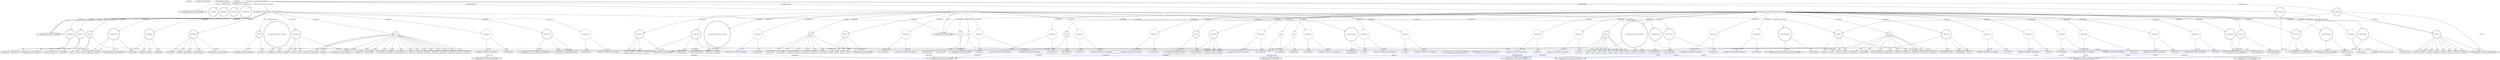 digraph {
baseInfo[graphId=204,category="extension_graph",isAnonymous=false,possibleRelation=true]
frameworkRelatedTypesInfo[0="com.google.gwt.user.client.ui.AbsolutePanel"]
possibleCollaborationsInfo[0="204~CLIENT_METHOD_DECLARATION-INSTANTIATION-~com.google.gwt.user.client.ui.AbsolutePanel ~com.google.gwt.user.cellview.client.TextColumn ~false~true",1="204~CLIENT_METHOD_DECLARATION-INSTANTIATION-~com.google.gwt.user.client.ui.AbsolutePanel ~com.google.gwt.cell.client.FieldUpdater ~false~true",2="204~CLIENT_METHOD_DECLARATION-INSTANTIATION-CLIENT_METHOD_DECLARATION-INSTANTIATION-CLIENT_METHOD_DECLARATION-INSTANTIATION-~com.google.gwt.user.client.ui.AbsolutePanel ~com.google.gwt.cell.client.HasCell ~false~false",3="204~CLIENT_METHOD_DECLARATION-INSTANTIATION-~com.google.gwt.user.client.ui.AbsolutePanel ~com.google.gwt.event.dom.client.ClickHandler ~false~true",4="204~CLIENT_METHOD_DECLARATION-INSTANTIATION-~com.google.gwt.user.client.ui.AbsolutePanel ~com.google.gwt.cell.client.ActionCell.Delegate ~false~true",5="204~CLIENT_METHOD_DECLARATION-INSTANTIATION-~com.google.gwt.user.client.ui.AbsolutePanel ~com.google.gwt.user.client.rpc.AsyncCallback ~false~true",6="204~CLIENT_METHOD_DECLARATION-INSTANTIATION-~com.google.gwt.user.client.ui.AbsolutePanel ~com.google.gwt.user.cellview.client.Column ~false~true"]
locationInfo[projectName="MainMain-ChatCafeine",filePath="/MainMain-ChatCafeine/ChatCafeine-master/ChatCafeine/src/sources/client/vue/administration/AdminPanel.java",contextSignature="AdminPanel",graphId="204"]
0[label="sources.client.vue.administration.AdminPanel",vertexType="ROOT_CLIENT_CLASS_DECLARATION",isFrameworkType=false,color=red]
1[label="com.google.gwt.user.client.ui.AbsolutePanel",vertexType="FRAMEWORK_CLASS_TYPE",isFrameworkType=true,peripheries=2]
2[label="addSallePan",vertexType="FIELD_DECLARATION",isFrameworkType=true,peripheries=2,shape=circle]
3[label="com.google.gwt.user.client.ui.SimplePanel",vertexType="FRAMEWORK_CLASS_TYPE",isFrameworkType=true,peripheries=2]
4[label="droitColumn",vertexType="FIELD_DECLARATION",isFrameworkType=true,peripheries=2,shape=circle]
5[label="com.google.gwt.user.cellview.client.Column",vertexType="FRAMEWORK_CLASS_TYPE",isFrameworkType=true,peripheries=2]
6[label="listSallePan",vertexType="FIELD_DECLARATION",isFrameworkType=true,peripheries=2,shape=circle]
8[label="listUserPan",vertexType="FIELD_DECLARATION",isFrameworkType=true,peripheries=2,shape=circle]
10[label="presentationPan",vertexType="FIELD_DECLARATION",isFrameworkType=true,peripheries=2,shape=circle]
12[label="stackPanel",vertexType="FIELD_DECLARATION",isFrameworkType=true,peripheries=2,shape=circle]
13[label="com.google.gwt.user.client.ui.StackLayoutPanel",vertexType="FRAMEWORK_CLASS_TYPE",isFrameworkType=true,peripheries=2]
69[label="com.google.gwt.user.client.ui.Widget creerListeSallePanel()",vertexType="CLIENT_METHOD_DECLARATION",isFrameworkType=false,shape=box]
70[label="com.google.gwt.user.client.ui.Widget",vertexType="FRAMEWORK_CLASS_TYPE",isFrameworkType=true,peripheries=2]
71[label="_:com.google.gwt.user.client.ui.UIObject",vertexType="VARIABLE_EXPRESION",isFrameworkType=true,peripheries=2,shape=circle]
73[label="com.google.gwt.user.client.ui.UIObject",vertexType="FRAMEWORK_CLASS_TYPE",isFrameworkType=true,peripheries=2]
72[label="setWidth()",vertexType="INSIDE_CALL",isFrameworkType=true,peripheries=2,shape=box]
75[label="setHeight()",vertexType="INSIDE_CALL",isFrameworkType=true,peripheries=2,shape=box]
76[label="listSallePan",vertexType="VARIABLE_EXPRESION",isFrameworkType=true,peripheries=2,shape=circle]
77[label="isVisible()",vertexType="INSIDE_CALL",isFrameworkType=true,peripheries=2,shape=box]
80[label="setTitle()",vertexType="INSIDE_CALL",isFrameworkType=true,peripheries=2,shape=box]
82[label="table",vertexType="VARIABLE_EXPRESION",isFrameworkType=true,peripheries=2,shape=circle]
83[label="com.google.gwt.user.cellview.client.CellTable",vertexType="FRAMEWORK_CLASS_TYPE",isFrameworkType=true,peripheries=2]
81[label="new CellTable()",vertexType="CONSTRUCTOR_CALL",isFrameworkType=true,peripheries=2]
85[label="anonymous26",vertexType="VARIABLE_EXPRESION",isFrameworkType=false,shape=circle]
86[label="REFERENCE_ANONYMOUS_DECLARATION",vertexType="REFERENCE_ANONYMOUS_DECLARATION",isFrameworkType=false,color=blue]
87[label="com.google.gwt.user.client.rpc.AsyncCallback",vertexType="FRAMEWORK_INTERFACE_TYPE",isFrameworkType=true,peripheries=2]
84[label="new AsyncCallback()",vertexType="CONSTRUCTOR_CALL",isFrameworkType=false]
88[label="Window",vertexType="VARIABLE_EXPRESION",isFrameworkType=true,peripheries=2,shape=circle]
90[label="com.google.gwt.user.client.Window",vertexType="FRAMEWORK_CLASS_TYPE",isFrameworkType=true,peripheries=2]
89[label="alert()",vertexType="INSIDE_CALL",isFrameworkType=true,peripheries=2,shape=box]
92[label="dataProvider",vertexType="VARIABLE_EXPRESION",isFrameworkType=true,peripheries=2,shape=circle]
93[label="com.google.gwt.view.client.ListDataProvider",vertexType="FRAMEWORK_CLASS_TYPE",isFrameworkType=true,peripheries=2]
91[label="new ListDataProvider()",vertexType="CONSTRUCTOR_CALL",isFrameworkType=true,peripheries=2]
95[label="addDataDisplay()",vertexType="INSIDE_CALL",isFrameworkType=true,peripheries=2,shape=box]
97[label="getList()",vertexType="INSIDE_CALL",isFrameworkType=true,peripheries=2,shape=box]
99[label="columnSortHandler",vertexType="VARIABLE_EXPRESION",isFrameworkType=true,peripheries=2,shape=circle]
100[label="com.google.gwt.user.cellview.client.ColumnSortEvent.ListHandler",vertexType="FRAMEWORK_CLASS_TYPE",isFrameworkType=true,peripheries=2]
98[label="new ListHandler()",vertexType="CONSTRUCTOR_CALL",isFrameworkType=true,peripheries=2]
102[label="addColumnSortHandler()",vertexType="INSIDE_CALL",isFrameworkType=true,peripheries=2,shape=box]
104[label="VAR33",vertexType="VARIABLE_EXPRESION",isFrameworkType=true,peripheries=2,shape=circle]
105[label="com.google.gwt.cell.client.ActionCell",vertexType="FRAMEWORK_CLASS_TYPE",isFrameworkType=true,peripheries=2]
103[label="new ActionCell()",vertexType="CONSTRUCTOR_CALL",isFrameworkType=true,peripheries=2]
107[label="VAR34",vertexType="VARIABLE_EXPRESION",isFrameworkType=false,shape=circle]
108[label="",vertexType="REFERENCE_CLIENT_CLASS_DECLARATION",isFrameworkType=false,color=blue]
109[label="com.google.gwt.cell.client.HasCell",vertexType="FRAMEWORK_INTERFACE_TYPE",isFrameworkType=true,peripheries=2]
106[label="new HasCellImpl()",vertexType="CONSTRUCTOR_CALL",isFrameworkType=false]
111[label="anonymous35",vertexType="VARIABLE_EXPRESION",isFrameworkType=false,shape=circle]
112[label="REFERENCE_ANONYMOUS_DECLARATION",vertexType="REFERENCE_ANONYMOUS_DECLARATION",isFrameworkType=false,color=blue]
113[label="com.google.gwt.cell.client.ActionCell.Delegate",vertexType="FRAMEWORK_INTERFACE_TYPE",isFrameworkType=true,peripheries=2]
110[label="new Delegate()",vertexType="CONSTRUCTOR_CALL",isFrameworkType=false]
115[label="anonymous36",vertexType="VARIABLE_EXPRESION",isFrameworkType=false,shape=circle]
116[label="REFERENCE_ANONYMOUS_DECLARATION",vertexType="REFERENCE_ANONYMOUS_DECLARATION",isFrameworkType=false,color=blue]
114[label="new AsyncCallback()",vertexType="CONSTRUCTOR_CALL",isFrameworkType=false]
119[label="alert()",vertexType="INSIDE_CALL",isFrameworkType=true,peripheries=2,shape=box]
121[label="alert()",vertexType="INSIDE_CALL",isFrameworkType=true,peripheries=2,shape=box]
123[label="alert()",vertexType="INSIDE_CALL",isFrameworkType=true,peripheries=2,shape=box]
124[label="stackPanel",vertexType="VARIABLE_EXPRESION",isFrameworkType=true,peripheries=2,shape=circle]
125[label="remove()",vertexType="INSIDE_CALL",isFrameworkType=true,peripheries=2,shape=box]
128[label="remove()",vertexType="INSIDE_CALL",isFrameworkType=true,peripheries=2,shape=box]
130[label="remove()",vertexType="INSIDE_CALL",isFrameworkType=true,peripheries=2,shape=box]
132[label="remove()",vertexType="INSIDE_CALL",isFrameworkType=true,peripheries=2,shape=box]
134[label="principaleColumn",vertexType="VARIABLE_EXPRESION",isFrameworkType=true,peripheries=2,shape=circle]
135[label="com.google.gwt.cell.client.CompositeCell",vertexType="FRAMEWORK_CLASS_TYPE",isFrameworkType=true,peripheries=2]
133[label="new CompositeCell()",vertexType="CONSTRUCTOR_CALL",isFrameworkType=true,peripheries=2]
137[label="numberColumn",vertexType="VARIABLE_EXPRESION",isFrameworkType=true,peripheries=2,shape=circle]
138[label="com.google.gwt.cell.client.NumberCell",vertexType="FRAMEWORK_CLASS_TYPE",isFrameworkType=true,peripheries=2]
136[label="new NumberCell()",vertexType="CONSTRUCTOR_CALL",isFrameworkType=true,peripheries=2]
140[label="addColumn()",vertexType="INSIDE_CALL",isFrameworkType=true,peripheries=2,shape=box]
142[label="anonymous47",vertexType="VARIABLE_EXPRESION",isFrameworkType=false,shape=circle]
143[label="REFERENCE_ANONYMOUS_DECLARATION",vertexType="REFERENCE_ANONYMOUS_DECLARATION",isFrameworkType=false,color=blue]
144[label="com.google.gwt.user.cellview.client.TextColumn",vertexType="FRAMEWORK_CLASS_TYPE",isFrameworkType=true,peripheries=2]
141[label="new TextColumn()",vertexType="CONSTRUCTOR_CALL",isFrameworkType=false]
146[label="addColumn()",vertexType="INSIDE_CALL",isFrameworkType=true,peripheries=2,shape=box]
148[label="anonymous49",vertexType="VARIABLE_EXPRESION",isFrameworkType=false,shape=circle]
149[label="REFERENCE_ANONYMOUS_DECLARATION",vertexType="REFERENCE_ANONYMOUS_DECLARATION",isFrameworkType=false,color=blue]
147[label="new TextColumn()",vertexType="CONSTRUCTOR_CALL",isFrameworkType=false]
152[label="addColumn()",vertexType="INSIDE_CALL",isFrameworkType=true,peripheries=2,shape=box]
154[label="anonymous51",vertexType="VARIABLE_EXPRESION",isFrameworkType=false,shape=circle]
155[label="REFERENCE_ANONYMOUS_DECLARATION",vertexType="REFERENCE_ANONYMOUS_DECLARATION",isFrameworkType=false,color=blue]
153[label="new Column()",vertexType="CONSTRUCTOR_CALL",isFrameworkType=false]
158[label="addColumn()",vertexType="INSIDE_CALL",isFrameworkType=true,peripheries=2,shape=box]
160[label="anonymous53",vertexType="VARIABLE_EXPRESION",isFrameworkType=false,shape=circle]
161[label="REFERENCE_ANONYMOUS_DECLARATION",vertexType="REFERENCE_ANONYMOUS_DECLARATION",isFrameworkType=false,color=blue]
159[label="new Column()",vertexType="CONSTRUCTOR_CALL",isFrameworkType=false]
164[label="add()",vertexType="INSIDE_CALL",isFrameworkType=true,peripheries=2,shape=box]
165[label="com.google.gwt.user.client.ui.Widget creerListeUserPanel()",vertexType="CLIENT_METHOD_DECLARATION",isFrameworkType=false,shape=box]
167[label="_:com.google.gwt.user.client.ui.UIObject",vertexType="VARIABLE_EXPRESION",isFrameworkType=true,peripheries=2,shape=circle]
168[label="setWidth()",vertexType="INSIDE_CALL",isFrameworkType=true,peripheries=2,shape=box]
171[label="setHeight()",vertexType="INSIDE_CALL",isFrameworkType=true,peripheries=2,shape=box]
172[label="listUserPan",vertexType="VARIABLE_EXPRESION",isFrameworkType=true,peripheries=2,shape=circle]
173[label="isVisible()",vertexType="INSIDE_CALL",isFrameworkType=true,peripheries=2,shape=box]
176[label="setTitle()",vertexType="INSIDE_CALL",isFrameworkType=true,peripheries=2,shape=box]
178[label="table",vertexType="VARIABLE_EXPRESION",isFrameworkType=true,peripheries=2,shape=circle]
177[label="new CellTable()",vertexType="CONSTRUCTOR_CALL",isFrameworkType=true,peripheries=2]
181[label="anonymous60",vertexType="VARIABLE_EXPRESION",isFrameworkType=false,shape=circle]
182[label="REFERENCE_ANONYMOUS_DECLARATION",vertexType="REFERENCE_ANONYMOUS_DECLARATION",isFrameworkType=false,color=blue]
180[label="new AsyncCallback()",vertexType="CONSTRUCTOR_CALL",isFrameworkType=false]
184[label="Window",vertexType="VARIABLE_EXPRESION",isFrameworkType=true,peripheries=2,shape=circle]
185[label="alert()",vertexType="INSIDE_CALL",isFrameworkType=true,peripheries=2,shape=box]
188[label="alert()",vertexType="INSIDE_CALL",isFrameworkType=true,peripheries=2,shape=box]
190[label="dataProvider",vertexType="VARIABLE_EXPRESION",isFrameworkType=true,peripheries=2,shape=circle]
189[label="new ListDataProvider()",vertexType="CONSTRUCTOR_CALL",isFrameworkType=true,peripheries=2]
193[label="addDataDisplay()",vertexType="INSIDE_CALL",isFrameworkType=true,peripheries=2,shape=box]
195[label="getList()",vertexType="INSIDE_CALL",isFrameworkType=true,peripheries=2,shape=box]
197[label="columnSortHandler",vertexType="VARIABLE_EXPRESION",isFrameworkType=true,peripheries=2,shape=circle]
196[label="new ListHandler()",vertexType="CONSTRUCTOR_CALL",isFrameworkType=true,peripheries=2]
200[label="addColumnSortHandler()",vertexType="INSIDE_CALL",isFrameworkType=true,peripheries=2,shape=box]
202[label="VAR68",vertexType="VARIABLE_EXPRESION",isFrameworkType=true,peripheries=2,shape=circle]
201[label="new ActionCell()",vertexType="CONSTRUCTOR_CALL",isFrameworkType=true,peripheries=2]
205[label="VAR69",vertexType="VARIABLE_EXPRESION",isFrameworkType=false,shape=circle]
204[label="new HasCellImpl()",vertexType="CONSTRUCTOR_CALL",isFrameworkType=false]
208[label="anonymous70",vertexType="VARIABLE_EXPRESION",isFrameworkType=false,shape=circle]
209[label="REFERENCE_ANONYMOUS_DECLARATION",vertexType="REFERENCE_ANONYMOUS_DECLARATION",isFrameworkType=false,color=blue]
207[label="new Delegate()",vertexType="CONSTRUCTOR_CALL",isFrameworkType=false]
212[label="anonymous71",vertexType="VARIABLE_EXPRESION",isFrameworkType=false,shape=circle]
213[label="REFERENCE_ANONYMOUS_DECLARATION",vertexType="REFERENCE_ANONYMOUS_DECLARATION",isFrameworkType=false,color=blue]
211[label="new AsyncCallback()",vertexType="CONSTRUCTOR_CALL",isFrameworkType=false]
216[label="alert()",vertexType="INSIDE_CALL",isFrameworkType=true,peripheries=2,shape=box]
218[label="alert()",vertexType="INSIDE_CALL",isFrameworkType=true,peripheries=2,shape=box]
220[label="alert()",vertexType="INSIDE_CALL",isFrameworkType=true,peripheries=2,shape=box]
221[label="stackPanel",vertexType="VARIABLE_EXPRESION",isFrameworkType=true,peripheries=2,shape=circle]
222[label="remove()",vertexType="INSIDE_CALL",isFrameworkType=true,peripheries=2,shape=box]
225[label="remove()",vertexType="INSIDE_CALL",isFrameworkType=true,peripheries=2,shape=box]
227[label="remove()",vertexType="INSIDE_CALL",isFrameworkType=true,peripheries=2,shape=box]
229[label="remove()",vertexType="INSIDE_CALL",isFrameworkType=true,peripheries=2,shape=box]
231[label="pseudoColumn",vertexType="VARIABLE_EXPRESION",isFrameworkType=true,peripheries=2,shape=circle]
230[label="new CompositeCell()",vertexType="CONSTRUCTOR_CALL",isFrameworkType=true,peripheries=2]
234[label="addColumn()",vertexType="INSIDE_CALL",isFrameworkType=true,peripheries=2,shape=box]
236[label="anonymous81",vertexType="VARIABLE_EXPRESION",isFrameworkType=false,shape=circle]
237[label="REFERENCE_ANONYMOUS_DECLARATION",vertexType="REFERENCE_ANONYMOUS_DECLARATION",isFrameworkType=false,color=blue]
235[label="new TextColumn()",vertexType="CONSTRUCTOR_CALL",isFrameworkType=false]
240[label="nbEjectionColumn",vertexType="VARIABLE_EXPRESION",isFrameworkType=true,peripheries=2,shape=circle]
239[label="new NumberCell()",vertexType="CONSTRUCTOR_CALL",isFrameworkType=true,peripheries=2]
243[label="addColumn()",vertexType="INSIDE_CALL",isFrameworkType=true,peripheries=2,shape=box]
245[label="anonymous84",vertexType="VARIABLE_EXPRESION",isFrameworkType=false,shape=circle]
246[label="REFERENCE_ANONYMOUS_DECLARATION",vertexType="REFERENCE_ANONYMOUS_DECLARATION",isFrameworkType=false,color=blue]
244[label="new Column()",vertexType="CONSTRUCTOR_CALL",isFrameworkType=false]
249[label="nbBanniColumn",vertexType="VARIABLE_EXPRESION",isFrameworkType=true,peripheries=2,shape=circle]
248[label="new NumberCell()",vertexType="CONSTRUCTOR_CALL",isFrameworkType=true,peripheries=2]
252[label="addColumn()",vertexType="INSIDE_CALL",isFrameworkType=true,peripheries=2,shape=box]
254[label="anonymous87",vertexType="VARIABLE_EXPRESION",isFrameworkType=false,shape=circle]
255[label="REFERENCE_ANONYMOUS_DECLARATION",vertexType="REFERENCE_ANONYMOUS_DECLARATION",isFrameworkType=false,color=blue]
253[label="new Column()",vertexType="CONSTRUCTOR_CALL",isFrameworkType=false]
258[label="dColumn",vertexType="VARIABLE_EXPRESION",isFrameworkType=true,peripheries=2,shape=circle]
259[label="com.google.gwt.cell.client.SelectionCell",vertexType="FRAMEWORK_CLASS_TYPE",isFrameworkType=true,peripheries=2]
257[label="new SelectionCell()",vertexType="CONSTRUCTOR_CALL",isFrameworkType=true,peripheries=2]
261[label="anonymous89",vertexType="VARIABLE_EXPRESION",isFrameworkType=false,shape=circle]
262[label="REFERENCE_ANONYMOUS_DECLARATION",vertexType="REFERENCE_ANONYMOUS_DECLARATION",isFrameworkType=false,color=blue]
260[label="new Column()",vertexType="CONSTRUCTOR_CALL",isFrameworkType=false]
265[label="addColumn()",vertexType="INSIDE_CALL",isFrameworkType=true,peripheries=2,shape=box]
266[label="droitColumn",vertexType="VARIABLE_EXPRESION",isFrameworkType=true,peripheries=2,shape=circle]
267[label="setFieldUpdater()",vertexType="INSIDE_CALL",isFrameworkType=true,peripheries=2,shape=box]
270[label="anonymous92",vertexType="VARIABLE_EXPRESION",isFrameworkType=false,shape=circle]
271[label="REFERENCE_ANONYMOUS_DECLARATION",vertexType="REFERENCE_ANONYMOUS_DECLARATION",isFrameworkType=false,color=blue]
272[label="com.google.gwt.cell.client.FieldUpdater",vertexType="FRAMEWORK_INTERFACE_TYPE",isFrameworkType=true,peripheries=2]
269[label="new FieldUpdater()",vertexType="CONSTRUCTOR_CALL",isFrameworkType=false]
274[label="VAR93",vertexType="VARIABLE_EXPRESION",isFrameworkType=false,shape=circle]
273[label="new HasCellImpl()",vertexType="CONSTRUCTOR_CALL",isFrameworkType=false]
277[label="anonymous94",vertexType="VARIABLE_EXPRESION",isFrameworkType=false,shape=circle]
278[label="REFERENCE_ANONYMOUS_DECLARATION",vertexType="REFERENCE_ANONYMOUS_DECLARATION",isFrameworkType=false,color=blue]
276[label="new Delegate()",vertexType="CONSTRUCTOR_CALL",isFrameworkType=false]
281[label="setFieldUpdater()",vertexType="INSIDE_CALL",isFrameworkType=true,peripheries=2,shape=box]
283[label="anonymous96",vertexType="VARIABLE_EXPRESION",isFrameworkType=false,shape=circle]
284[label="REFERENCE_ANONYMOUS_DECLARATION",vertexType="REFERENCE_ANONYMOUS_DECLARATION",isFrameworkType=false,color=blue]
282[label="new FieldUpdater()",vertexType="CONSTRUCTOR_CALL",isFrameworkType=false]
287[label="anonymous97",vertexType="VARIABLE_EXPRESION",isFrameworkType=false,shape=circle]
288[label="REFERENCE_ANONYMOUS_DECLARATION",vertexType="REFERENCE_ANONYMOUS_DECLARATION",isFrameworkType=false,color=blue]
286[label="new AsyncCallback()",vertexType="CONSTRUCTOR_CALL",isFrameworkType=false]
291[label="alert()",vertexType="INSIDE_CALL",isFrameworkType=true,peripheries=2,shape=box]
293[label="alert()",vertexType="INSIDE_CALL",isFrameworkType=true,peripheries=2,shape=box]
295[label="alert()",vertexType="INSIDE_CALL",isFrameworkType=true,peripheries=2,shape=box]
297[label="remove()",vertexType="INSIDE_CALL",isFrameworkType=true,peripheries=2,shape=box]
299[label="remove()",vertexType="INSIDE_CALL",isFrameworkType=true,peripheries=2,shape=box]
301[label="remove()",vertexType="INSIDE_CALL",isFrameworkType=true,peripheries=2,shape=box]
303[label="remove()",vertexType="INSIDE_CALL",isFrameworkType=true,peripheries=2,shape=box]
305[label="mColumn2",vertexType="VARIABLE_EXPRESION",isFrameworkType=true,peripheries=2,shape=circle]
304[label="new CompositeCell()",vertexType="CONSTRUCTOR_CALL",isFrameworkType=true,peripheries=2]
308[label="anonymous106",vertexType="VARIABLE_EXPRESION",isFrameworkType=false,shape=circle]
309[label="REFERENCE_ANONYMOUS_DECLARATION",vertexType="REFERENCE_ANONYMOUS_DECLARATION",isFrameworkType=false,color=blue]
307[label="new Column()",vertexType="CONSTRUCTOR_CALL",isFrameworkType=false]
312[label="addColumn()",vertexType="INSIDE_CALL",isFrameworkType=true,peripheries=2,shape=box]
314[label="anonymous108",vertexType="VARIABLE_EXPRESION",isFrameworkType=false,shape=circle]
315[label="REFERENCE_ANONYMOUS_DECLARATION",vertexType="REFERENCE_ANONYMOUS_DECLARATION",isFrameworkType=false,color=blue]
313[label="new TextColumn()",vertexType="CONSTRUCTOR_CALL",isFrameworkType=false]
318[label="addColumn()",vertexType="INSIDE_CALL",isFrameworkType=true,peripheries=2,shape=box]
320[label="addColumn()",vertexType="INSIDE_CALL",isFrameworkType=true,peripheries=2,shape=box]
322[label="anonymous111",vertexType="VARIABLE_EXPRESION",isFrameworkType=false,shape=circle]
323[label="REFERENCE_ANONYMOUS_DECLARATION",vertexType="REFERENCE_ANONYMOUS_DECLARATION",isFrameworkType=false,color=blue]
321[label="new Column()",vertexType="CONSTRUCTOR_CALL",isFrameworkType=false]
326[label="add()",vertexType="INSIDE_CALL",isFrameworkType=true,peripheries=2,shape=box]
327[label="com.google.gwt.user.client.ui.Widget creerCreateRoomPanel()",vertexType="CLIENT_METHOD_DECLARATION",isFrameworkType=false,shape=box]
329[label="_:com.google.gwt.user.client.ui.UIObject",vertexType="VARIABLE_EXPRESION",isFrameworkType=true,peripheries=2,shape=circle]
330[label="setWidth()",vertexType="INSIDE_CALL",isFrameworkType=true,peripheries=2,shape=box]
333[label="setHeight()",vertexType="INSIDE_CALL",isFrameworkType=true,peripheries=2,shape=box]
334[label="addSallePan",vertexType="VARIABLE_EXPRESION",isFrameworkType=true,peripheries=2,shape=circle]
335[label="isVisible()",vertexType="INSIDE_CALL",isFrameworkType=true,peripheries=2,shape=box]
338[label="setTitle()",vertexType="INSIDE_CALL",isFrameworkType=true,peripheries=2,shape=box]
340[label="layout",vertexType="VARIABLE_EXPRESION",isFrameworkType=true,peripheries=2,shape=circle]
341[label="com.google.gwt.user.client.ui.FlexTable",vertexType="FRAMEWORK_CLASS_TYPE",isFrameworkType=true,peripheries=2]
339[label="new FlexTable()",vertexType="CONSTRUCTOR_CALL",isFrameworkType=true,peripheries=2]
343[label="setCellSpacing()",vertexType="INSIDE_CALL",isFrameworkType=true,peripheries=2,shape=box]
345[label="setWidth()",vertexType="INSIDE_CALL",isFrameworkType=true,peripheries=2,shape=box]
347[label="setHeight()",vertexType="INSIDE_CALL",isFrameworkType=true,peripheries=2,shape=box]
349[label="getFlexCellFormatter()",vertexType="INSIDE_CALL",isFrameworkType=true,peripheries=2,shape=box]
351[label="setHTML()",vertexType="INSIDE_CALL",isFrameworkType=true,peripheries=2,shape=box]
352[label="cellFormatter",vertexType="VARIABLE_EXPRESION",isFrameworkType=true,peripheries=2,shape=circle]
354[label="com.google.gwt.user.client.ui.FlexTable.FlexCellFormatter",vertexType="FRAMEWORK_CLASS_TYPE",isFrameworkType=true,peripheries=2]
353[label="setColSpan()",vertexType="INSIDE_CALL",isFrameworkType=true,peripheries=2,shape=box]
356[label="setHorizontalAlignment()",vertexType="INSIDE_CALL",isFrameworkType=true,peripheries=2,shape=box]
358[label="error2HTML",vertexType="VARIABLE_EXPRESION",isFrameworkType=true,peripheries=2,shape=circle]
359[label="com.google.gwt.user.client.ui.HTML",vertexType="FRAMEWORK_CLASS_TYPE",isFrameworkType=true,peripheries=2]
357[label="new HTML()",vertexType="CONSTRUCTOR_CALL",isFrameworkType=true,peripheries=2]
361[label="nomSalle2Box",vertexType="VARIABLE_EXPRESION",isFrameworkType=true,peripheries=2,shape=circle]
362[label="com.google.gwt.user.client.ui.TextBox",vertexType="FRAMEWORK_CLASS_TYPE",isFrameworkType=true,peripheries=2]
360[label="new TextBox()",vertexType="CONSTRUCTOR_CALL",isFrameworkType=true,peripheries=2]
364[label="theme2Box",vertexType="VARIABLE_EXPRESION",isFrameworkType=true,peripheries=2,shape=circle]
363[label="new TextBox()",vertexType="CONSTRUCTOR_CALL",isFrameworkType=true,peripheries=2]
367[label="description2Box",vertexType="VARIABLE_EXPRESION",isFrameworkType=true,peripheries=2,shape=circle]
366[label="new TextBox()",vertexType="CONSTRUCTOR_CALL",isFrameworkType=true,peripheries=2]
370[label="nbPlaceBox",vertexType="VARIABLE_EXPRESION",isFrameworkType=true,peripheries=2,shape=circle]
371[label="com.google.gwt.user.client.ui.ListBox",vertexType="FRAMEWORK_CLASS_TYPE",isFrameworkType=true,peripheries=2]
369[label="new ListBox()",vertexType="CONSTRUCTOR_CALL",isFrameworkType=true,peripheries=2]
373[label="addItem()",vertexType="INSIDE_CALL",isFrameworkType=true,peripheries=2,shape=box]
375[label="setHTML()",vertexType="INSIDE_CALL",isFrameworkType=true,peripheries=2,shape=box]
377[label="setWidget()",vertexType="INSIDE_CALL",isFrameworkType=true,peripheries=2,shape=box]
379[label="setHTML()",vertexType="INSIDE_CALL",isFrameworkType=true,peripheries=2,shape=box]
381[label="setWidget()",vertexType="INSIDE_CALL",isFrameworkType=true,peripheries=2,shape=box]
383[label="setHTML()",vertexType="INSIDE_CALL",isFrameworkType=true,peripheries=2,shape=box]
385[label="setWidget()",vertexType="INSIDE_CALL",isFrameworkType=true,peripheries=2,shape=box]
387[label="setHTML()",vertexType="INSIDE_CALL",isFrameworkType=true,peripheries=2,shape=box]
389[label="setWidget()",vertexType="INSIDE_CALL",isFrameworkType=true,peripheries=2,shape=box]
391[label="setWidget()",vertexType="INSIDE_CALL",isFrameworkType=true,peripheries=2,shape=box]
393[label="VAR140",vertexType="VARIABLE_EXPRESION",isFrameworkType=true,peripheries=2,shape=circle]
394[label="com.google.gwt.user.client.ui.Button",vertexType="FRAMEWORK_CLASS_TYPE",isFrameworkType=true,peripheries=2]
392[label="new Button()",vertexType="CONSTRUCTOR_CALL",isFrameworkType=true,peripheries=2]
396[label="anonymous141",vertexType="VARIABLE_EXPRESION",isFrameworkType=false,shape=circle]
397[label="REFERENCE_ANONYMOUS_DECLARATION",vertexType="REFERENCE_ANONYMOUS_DECLARATION",isFrameworkType=false,color=blue]
398[label="com.google.gwt.event.dom.client.ClickHandler",vertexType="FRAMEWORK_INTERFACE_TYPE",isFrameworkType=true,peripheries=2]
395[label="new ClickHandler()",vertexType="CONSTRUCTOR_CALL",isFrameworkType=false]
400[label="getItemText()",vertexType="INSIDE_CALL",isFrameworkType=true,peripheries=2,shape=box]
402[label="getSelectedIndex()",vertexType="INSIDE_CALL",isFrameworkType=true,peripheries=2,shape=box]
404[label="getText()",vertexType="INSIDE_CALL",isFrameworkType=true,peripheries=2,shape=box]
406[label="getText()",vertexType="INSIDE_CALL",isFrameworkType=true,peripheries=2,shape=box]
408[label="getText()",vertexType="INSIDE_CALL",isFrameworkType=true,peripheries=2,shape=box]
410[label="anonymous147",vertexType="VARIABLE_EXPRESION",isFrameworkType=false,shape=circle]
411[label="REFERENCE_ANONYMOUS_DECLARATION",vertexType="REFERENCE_ANONYMOUS_DECLARATION",isFrameworkType=false,color=blue]
409[label="new AsyncCallback()",vertexType="CONSTRUCTOR_CALL",isFrameworkType=false]
413[label="Window",vertexType="VARIABLE_EXPRESION",isFrameworkType=true,peripheries=2,shape=circle]
414[label="alert()",vertexType="INSIDE_CALL",isFrameworkType=true,peripheries=2,shape=box]
417[label="alert()",vertexType="INSIDE_CALL",isFrameworkType=true,peripheries=2,shape=box]
419[label="alert()",vertexType="INSIDE_CALL",isFrameworkType=true,peripheries=2,shape=box]
421[label="setHTML()",vertexType="INSIDE_CALL",isFrameworkType=true,peripheries=2,shape=box]
423[label="getText()",vertexType="INSIDE_CALL",isFrameworkType=true,peripheries=2,shape=box]
425[label="getText()",vertexType="INSIDE_CALL",isFrameworkType=true,peripheries=2,shape=box]
427[label="getText()",vertexType="INSIDE_CALL",isFrameworkType=true,peripheries=2,shape=box]
429[label="setWidget()",vertexType="INSIDE_CALL",isFrameworkType=true,peripheries=2,shape=box]
431[label="add()",vertexType="INSIDE_CALL",isFrameworkType=true,peripheries=2,shape=box]
0->1[label="EXTEND",color=red]
0->2[label="DECLARE_FIELD"]
2->3[label="OF_TYPE"]
0->4[label="DECLARE_FIELD"]
4->5[label="OF_TYPE"]
0->6[label="DECLARE_FIELD"]
6->3[label="OF_TYPE"]
0->8[label="DECLARE_FIELD"]
8->3[label="OF_TYPE"]
0->10[label="DECLARE_FIELD"]
10->3[label="OF_TYPE"]
0->12[label="DECLARE_FIELD"]
12->13[label="OF_TYPE"]
0->69[label="DECLARE_METHOD"]
69->70[label="RETURN"]
69->71[label="INSTANTIATE"]
71->73[label="OF_TYPE"]
71->72[label="CALL"]
71->75[label="CALL"]
69->76[label="INSTANTIATE"]
76->73[label="OF_TYPE"]
76->77[label="CALL"]
76->80[label="CALL"]
69->82[label="INSTANTIATE"]
82->83[label="OF_TYPE"]
82->81[label="CALL"]
69->85[label="INSTANTIATE"]
86->87[label="IMPLEMENT",color=blue]
85->86[label="OF_TYPE"]
85->84[label="CALL"]
69->88[label="INSTANTIATE"]
88->90[label="OF_TYPE"]
88->89[label="CALL"]
69->92[label="INSTANTIATE"]
92->93[label="OF_TYPE"]
92->91[label="CALL"]
92->95[label="CALL"]
92->97[label="CALL"]
69->99[label="INSTANTIATE"]
99->100[label="OF_TYPE"]
99->98[label="CALL"]
82->102[label="CALL"]
69->104[label="INSTANTIATE"]
104->105[label="OF_TYPE"]
104->103[label="CALL"]
69->107[label="INSTANTIATE"]
108->109[label="IMPLEMENT",color=blue]
107->108[label="OF_TYPE"]
107->106[label="CALL"]
69->111[label="INSTANTIATE"]
112->113[label="IMPLEMENT",color=blue]
111->112[label="OF_TYPE"]
111->110[label="CALL"]
69->115[label="INSTANTIATE"]
116->87[label="IMPLEMENT",color=blue]
115->116[label="OF_TYPE"]
115->114[label="CALL"]
88->119[label="CALL"]
88->121[label="CALL"]
88->123[label="CALL"]
69->124[label="INSTANTIATE"]
12->124[label="REFERENCE"]
124->13[label="OF_TYPE"]
124->125[label="CALL"]
124->128[label="CALL"]
124->130[label="CALL"]
124->132[label="CALL"]
69->134[label="INSTANTIATE"]
134->135[label="OF_TYPE"]
134->133[label="CALL"]
69->137[label="INSTANTIATE"]
137->138[label="OF_TYPE"]
137->136[label="CALL"]
82->140[label="CALL"]
69->142[label="INSTANTIATE"]
143->144[label="EXTEND",color=blue]
142->143[label="OF_TYPE"]
142->141[label="CALL"]
82->146[label="CALL"]
69->148[label="INSTANTIATE"]
149->144[label="EXTEND",color=blue]
148->149[label="OF_TYPE"]
148->147[label="CALL"]
82->152[label="CALL"]
69->154[label="INSTANTIATE"]
155->5[label="EXTEND",color=blue]
154->155[label="OF_TYPE"]
154->153[label="CALL"]
82->158[label="CALL"]
69->160[label="INSTANTIATE"]
161->5[label="EXTEND",color=blue]
160->161[label="OF_TYPE"]
160->159[label="CALL"]
76->164[label="CALL"]
0->165[label="DECLARE_METHOD"]
165->70[label="RETURN"]
165->167[label="INSTANTIATE"]
167->73[label="OF_TYPE"]
167->168[label="CALL"]
167->171[label="CALL"]
165->172[label="INSTANTIATE"]
172->73[label="OF_TYPE"]
172->173[label="CALL"]
172->176[label="CALL"]
165->178[label="INSTANTIATE"]
178->83[label="OF_TYPE"]
178->177[label="CALL"]
165->181[label="INSTANTIATE"]
182->87[label="IMPLEMENT",color=blue]
181->182[label="OF_TYPE"]
181->180[label="CALL"]
165->184[label="INSTANTIATE"]
184->90[label="OF_TYPE"]
184->185[label="CALL"]
184->188[label="CALL"]
165->190[label="INSTANTIATE"]
190->93[label="OF_TYPE"]
190->189[label="CALL"]
190->193[label="CALL"]
190->195[label="CALL"]
165->197[label="INSTANTIATE"]
197->100[label="OF_TYPE"]
197->196[label="CALL"]
178->200[label="CALL"]
165->202[label="INSTANTIATE"]
202->105[label="OF_TYPE"]
202->201[label="CALL"]
165->205[label="INSTANTIATE"]
205->108[label="OF_TYPE"]
205->204[label="CALL"]
165->208[label="INSTANTIATE"]
209->113[label="IMPLEMENT",color=blue]
208->209[label="OF_TYPE"]
208->207[label="CALL"]
165->212[label="INSTANTIATE"]
213->87[label="IMPLEMENT",color=blue]
212->213[label="OF_TYPE"]
212->211[label="CALL"]
184->216[label="CALL"]
184->218[label="CALL"]
184->220[label="CALL"]
165->221[label="INSTANTIATE"]
12->221[label="REFERENCE"]
221->13[label="OF_TYPE"]
221->222[label="CALL"]
221->225[label="CALL"]
221->227[label="CALL"]
221->229[label="CALL"]
165->231[label="INSTANTIATE"]
231->135[label="OF_TYPE"]
231->230[label="CALL"]
178->234[label="CALL"]
165->236[label="INSTANTIATE"]
237->144[label="EXTEND",color=blue]
236->237[label="OF_TYPE"]
236->235[label="CALL"]
165->240[label="INSTANTIATE"]
240->138[label="OF_TYPE"]
240->239[label="CALL"]
178->243[label="CALL"]
165->245[label="INSTANTIATE"]
246->5[label="EXTEND",color=blue]
245->246[label="OF_TYPE"]
245->244[label="CALL"]
165->249[label="INSTANTIATE"]
249->138[label="OF_TYPE"]
249->248[label="CALL"]
178->252[label="CALL"]
165->254[label="INSTANTIATE"]
255->5[label="EXTEND",color=blue]
254->255[label="OF_TYPE"]
254->253[label="CALL"]
165->258[label="INSTANTIATE"]
258->259[label="OF_TYPE"]
258->257[label="CALL"]
165->261[label="INSTANTIATE"]
262->5[label="EXTEND",color=blue]
261->262[label="OF_TYPE"]
261->260[label="CALL"]
178->265[label="CALL"]
165->266[label="INSTANTIATE"]
4->266[label="REFERENCE"]
266->5[label="OF_TYPE"]
266->267[label="CALL"]
165->270[label="INSTANTIATE"]
271->272[label="IMPLEMENT",color=blue]
270->271[label="OF_TYPE"]
270->269[label="CALL"]
165->274[label="INSTANTIATE"]
274->108[label="OF_TYPE"]
274->273[label="CALL"]
165->277[label="INSTANTIATE"]
278->113[label="IMPLEMENT",color=blue]
277->278[label="OF_TYPE"]
277->276[label="CALL"]
266->281[label="CALL"]
165->283[label="INSTANTIATE"]
284->272[label="IMPLEMENT",color=blue]
283->284[label="OF_TYPE"]
283->282[label="CALL"]
165->287[label="INSTANTIATE"]
288->87[label="IMPLEMENT",color=blue]
287->288[label="OF_TYPE"]
287->286[label="CALL"]
184->291[label="CALL"]
184->293[label="CALL"]
184->295[label="CALL"]
221->297[label="CALL"]
221->299[label="CALL"]
221->301[label="CALL"]
221->303[label="CALL"]
165->305[label="INSTANTIATE"]
305->135[label="OF_TYPE"]
305->304[label="CALL"]
165->308[label="INSTANTIATE"]
309->5[label="EXTEND",color=blue]
308->309[label="OF_TYPE"]
308->307[label="CALL"]
178->312[label="CALL"]
165->314[label="INSTANTIATE"]
315->144[label="EXTEND",color=blue]
314->315[label="OF_TYPE"]
314->313[label="CALL"]
178->318[label="CALL"]
178->320[label="CALL"]
165->322[label="INSTANTIATE"]
323->5[label="EXTEND",color=blue]
322->323[label="OF_TYPE"]
322->321[label="CALL"]
172->326[label="CALL"]
0->327[label="DECLARE_METHOD"]
327->70[label="RETURN"]
327->329[label="INSTANTIATE"]
329->73[label="OF_TYPE"]
329->330[label="CALL"]
329->333[label="CALL"]
327->334[label="INSTANTIATE"]
334->73[label="OF_TYPE"]
334->335[label="CALL"]
334->338[label="CALL"]
327->340[label="INSTANTIATE"]
340->341[label="OF_TYPE"]
340->339[label="CALL"]
340->343[label="CALL"]
340->345[label="CALL"]
340->347[label="CALL"]
340->349[label="CALL"]
340->351[label="CALL"]
327->352[label="INSTANTIATE"]
352->354[label="OF_TYPE"]
352->353[label="CALL"]
352->356[label="CALL"]
327->358[label="INSTANTIATE"]
358->359[label="OF_TYPE"]
358->357[label="CALL"]
327->361[label="INSTANTIATE"]
361->362[label="OF_TYPE"]
361->360[label="CALL"]
327->364[label="INSTANTIATE"]
364->362[label="OF_TYPE"]
364->363[label="CALL"]
327->367[label="INSTANTIATE"]
367->362[label="OF_TYPE"]
367->366[label="CALL"]
327->370[label="INSTANTIATE"]
370->371[label="OF_TYPE"]
370->369[label="CALL"]
370->373[label="CALL"]
340->375[label="CALL"]
340->377[label="CALL"]
340->379[label="CALL"]
340->381[label="CALL"]
340->383[label="CALL"]
340->385[label="CALL"]
340->387[label="CALL"]
340->389[label="CALL"]
340->391[label="CALL"]
327->393[label="INSTANTIATE"]
393->394[label="OF_TYPE"]
393->392[label="CALL"]
327->396[label="INSTANTIATE"]
397->398[label="IMPLEMENT",color=blue]
396->397[label="OF_TYPE"]
396->395[label="CALL"]
370->400[label="CALL"]
370->402[label="CALL"]
361->404[label="CALL"]
364->406[label="CALL"]
367->408[label="CALL"]
327->410[label="INSTANTIATE"]
411->87[label="IMPLEMENT",color=blue]
410->411[label="OF_TYPE"]
410->409[label="CALL"]
327->413[label="INSTANTIATE"]
413->90[label="OF_TYPE"]
413->414[label="CALL"]
413->417[label="CALL"]
413->419[label="CALL"]
358->421[label="CALL"]
361->423[label="CALL"]
364->425[label="CALL"]
367->427[label="CALL"]
340->429[label="CALL"]
334->431[label="CALL"]
}
